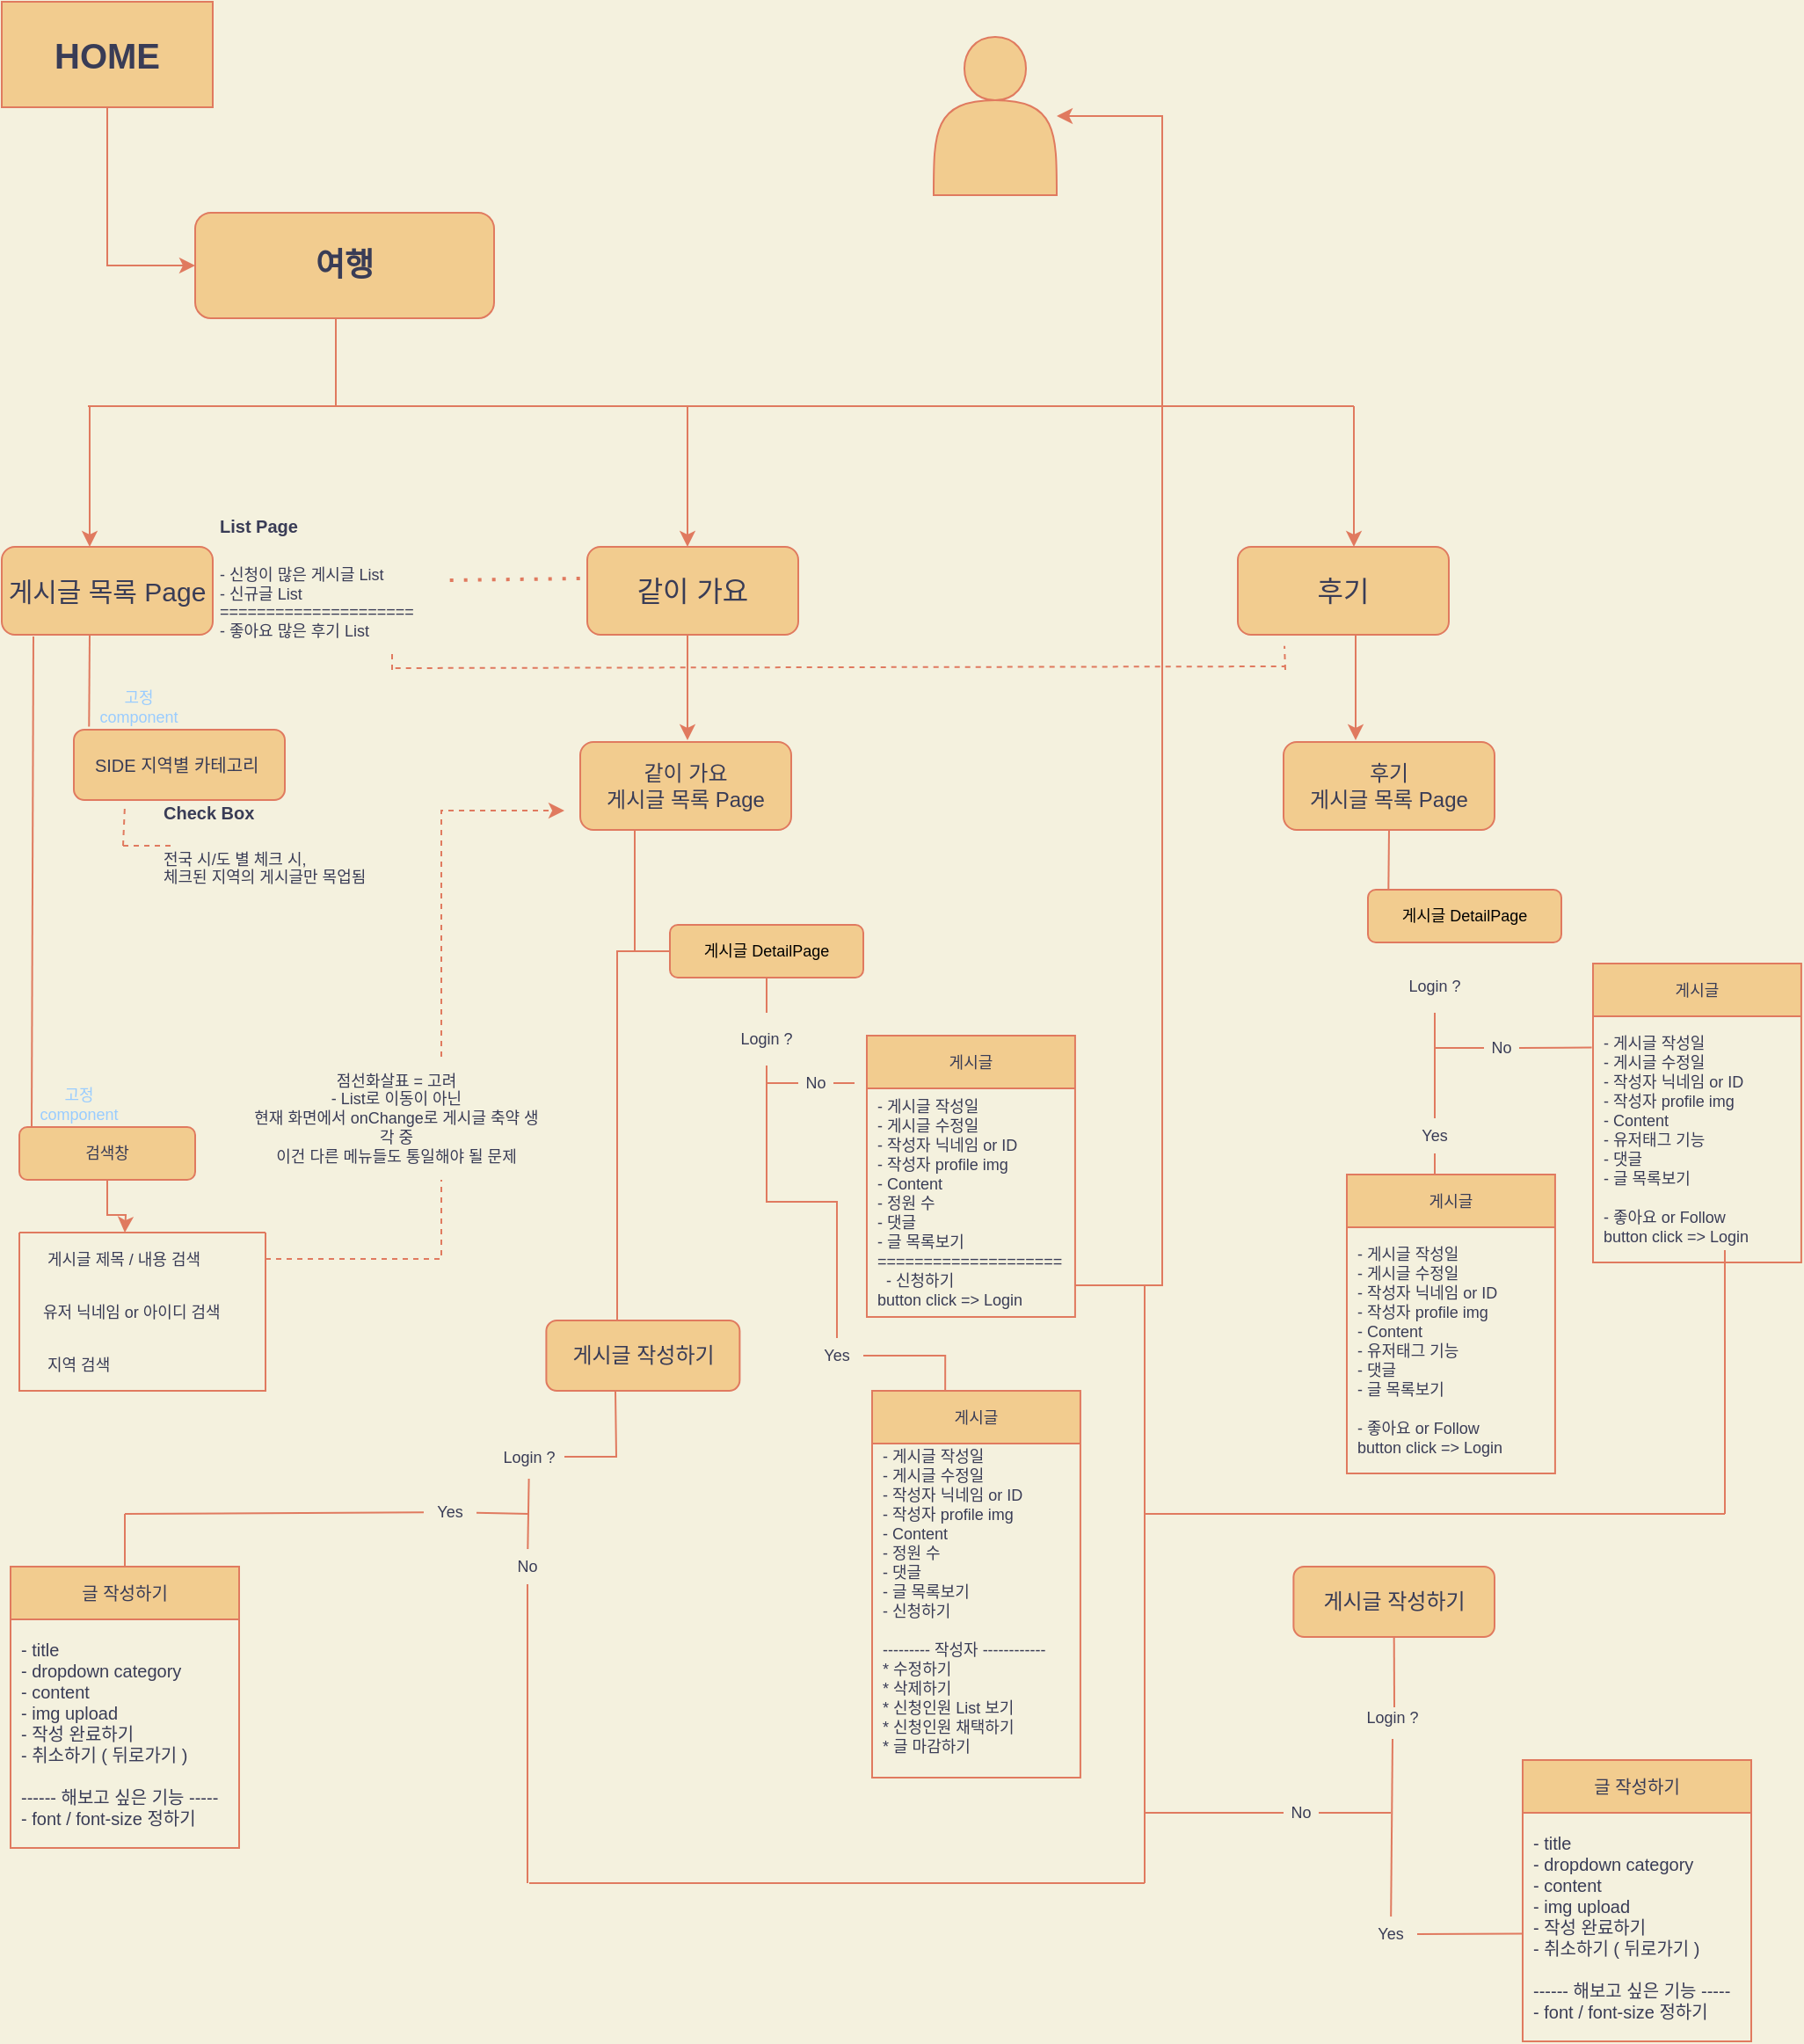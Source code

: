<mxfile version="20.2.2" type="github">
  <diagram id="kgpKYQtTHZ0yAKxKKP6v" name="Page-1">
    <mxGraphModel dx="1483" dy="687" grid="1" gridSize="10" guides="1" tooltips="1" connect="0" arrows="1" fold="1" page="1" pageScale="1" pageWidth="1050" pageHeight="1200" background="#F4F1DE" math="0" shadow="0">
      <root>
        <mxCell id="0" />
        <mxCell id="1" parent="0" />
        <mxCell id="IdcEPTIduuPKOfjcn7P7-10" value="&lt;font size=&quot;1&quot; style=&quot;&quot;&gt;&lt;b style=&quot;font-size: 18px;&quot;&gt;여행&lt;/b&gt;&lt;/font&gt;" style="rounded=1;whiteSpace=wrap;html=1;fillColor=#F2CC8F;strokeColor=#E07A5F;fontColor=#393C56;" parent="1" vertex="1">
          <mxGeometry x="120" y="140" width="170" height="60" as="geometry" />
        </mxCell>
        <mxCell id="IdcEPTIduuPKOfjcn7P7-11" value="&lt;font style=&quot;font-size: 20px;&quot;&gt;&lt;b&gt;HOME&lt;/b&gt;&lt;/font&gt;" style="rounded=0;whiteSpace=wrap;html=1;fillColor=#F2CC8F;strokeColor=#E07A5F;fontColor=#393C56;" parent="1" vertex="1">
          <mxGeometry x="10" y="20" width="120" height="60" as="geometry" />
        </mxCell>
        <mxCell id="IdcEPTIduuPKOfjcn7P7-14" value="" style="endArrow=classic;html=1;rounded=0;entryX=0;entryY=0.5;entryDx=0;entryDy=0;exitX=0.5;exitY=1;exitDx=0;exitDy=0;labelBackgroundColor=#F4F1DE;strokeColor=#E07A5F;fontColor=#393C56;" parent="1" source="IdcEPTIduuPKOfjcn7P7-11" target="IdcEPTIduuPKOfjcn7P7-10" edge="1">
          <mxGeometry width="50" height="50" relative="1" as="geometry">
            <mxPoint x="60" y="100" as="sourcePoint" />
            <mxPoint x="60" y="90" as="targetPoint" />
            <Array as="points">
              <mxPoint x="70" y="170" />
            </Array>
          </mxGeometry>
        </mxCell>
        <mxCell id="IdcEPTIduuPKOfjcn7P7-17" value="" style="endArrow=none;html=1;rounded=0;labelBackgroundColor=#F4F1DE;strokeColor=#E07A5F;fontColor=#393C56;" parent="1" edge="1">
          <mxGeometry width="50" height="50" relative="1" as="geometry">
            <mxPoint x="59" y="250" as="sourcePoint" />
            <mxPoint x="779" y="250" as="targetPoint" />
          </mxGeometry>
        </mxCell>
        <mxCell id="IdcEPTIduuPKOfjcn7P7-19" value="" style="endArrow=classic;html=1;rounded=0;labelBackgroundColor=#F4F1DE;strokeColor=#E07A5F;fontColor=#393C56;" parent="1" edge="1">
          <mxGeometry width="50" height="50" relative="1" as="geometry">
            <mxPoint x="60" y="250" as="sourcePoint" />
            <mxPoint x="60" y="330" as="targetPoint" />
          </mxGeometry>
        </mxCell>
        <mxCell id="IdcEPTIduuPKOfjcn7P7-21" value="" style="endArrow=none;html=1;rounded=0;labelBackgroundColor=#F4F1DE;strokeColor=#E07A5F;fontColor=#393C56;" parent="1" edge="1">
          <mxGeometry width="50" height="50" relative="1" as="geometry">
            <mxPoint x="200" y="250" as="sourcePoint" />
            <mxPoint x="200" y="200" as="targetPoint" />
          </mxGeometry>
        </mxCell>
        <mxCell id="IdcEPTIduuPKOfjcn7P7-22" value="&lt;font style=&quot;font-size: 15px;&quot;&gt;게시글 목록 Page&lt;/font&gt;" style="rounded=1;whiteSpace=wrap;html=1;fillColor=#F2CC8F;strokeColor=#E07A5F;fontColor=#393C56;" parent="1" vertex="1">
          <mxGeometry x="10" y="330" width="120" height="50" as="geometry" />
        </mxCell>
        <mxCell id="IdcEPTIduuPKOfjcn7P7-24" value="&lt;font style=&quot;font-size: 16px;&quot;&gt;같이 가요&lt;/font&gt;" style="rounded=1;whiteSpace=wrap;html=1;fillColor=#F2CC8F;strokeColor=#E07A5F;fontColor=#393C56;" parent="1" vertex="1">
          <mxGeometry x="343" y="330" width="120" height="50" as="geometry" />
        </mxCell>
        <mxCell id="IdcEPTIduuPKOfjcn7P7-25" value="&lt;font style=&quot;font-size: 16px;&quot;&gt;후기&lt;/font&gt;" style="rounded=1;whiteSpace=wrap;html=1;fillColor=#F2CC8F;strokeColor=#E07A5F;fontColor=#393C56;" parent="1" vertex="1">
          <mxGeometry x="713" y="330" width="120" height="50" as="geometry" />
        </mxCell>
        <mxCell id="IdcEPTIduuPKOfjcn7P7-28" value="" style="endArrow=classic;html=1;rounded=0;labelBackgroundColor=#F4F1DE;strokeColor=#E07A5F;fontColor=#393C56;" parent="1" edge="1">
          <mxGeometry width="50" height="50" relative="1" as="geometry">
            <mxPoint x="400.0" y="250" as="sourcePoint" />
            <mxPoint x="400.0" y="330" as="targetPoint" />
          </mxGeometry>
        </mxCell>
        <mxCell id="IdcEPTIduuPKOfjcn7P7-29" value="" style="endArrow=classic;html=1;rounded=0;labelBackgroundColor=#F4F1DE;strokeColor=#E07A5F;fontColor=#393C56;" parent="1" edge="1">
          <mxGeometry width="50" height="50" relative="1" as="geometry">
            <mxPoint x="779" y="250" as="sourcePoint" />
            <mxPoint x="779" y="330" as="targetPoint" />
          </mxGeometry>
        </mxCell>
        <mxCell id="IdcEPTIduuPKOfjcn7P7-30" value="" style="endArrow=classic;html=1;rounded=0;labelBackgroundColor=#F4F1DE;strokeColor=#E07A5F;fontColor=#393C56;" parent="1" edge="1">
          <mxGeometry width="50" height="50" relative="1" as="geometry">
            <mxPoint x="400" y="380" as="sourcePoint" />
            <mxPoint x="400" y="440" as="targetPoint" />
          </mxGeometry>
        </mxCell>
        <mxCell id="IdcEPTIduuPKOfjcn7P7-31" value="" style="endArrow=classic;html=1;rounded=0;labelBackgroundColor=#F4F1DE;strokeColor=#E07A5F;fontColor=#393C56;" parent="1" edge="1">
          <mxGeometry width="50" height="50" relative="1" as="geometry">
            <mxPoint x="780" y="380" as="sourcePoint" />
            <mxPoint x="780" y="440" as="targetPoint" />
          </mxGeometry>
        </mxCell>
        <mxCell id="IdcEPTIduuPKOfjcn7P7-33" value="" style="endArrow=none;html=1;rounded=0;exitX=0.072;exitY=-0.045;exitDx=0;exitDy=0;exitPerimeter=0;labelBackgroundColor=#F4F1DE;strokeColor=#E07A5F;fontColor=#393C56;" parent="1" source="IdcEPTIduuPKOfjcn7P7-43" edge="1">
          <mxGeometry width="50" height="50" relative="1" as="geometry">
            <mxPoint x="60" y="420" as="sourcePoint" />
            <mxPoint x="60" y="380" as="targetPoint" />
          </mxGeometry>
        </mxCell>
        <mxCell id="IdcEPTIduuPKOfjcn7P7-137" style="edgeStyle=orthogonalEdgeStyle;rounded=0;orthogonalLoop=1;jettySize=auto;html=1;fontSize=10;fontColor=#393C56;endArrow=none;endFill=0;strokeColor=#E07A5F;strokeWidth=1;startArrow=classic;startFill=1;labelBackgroundColor=#F4F1DE;" parent="1" source="IdcEPTIduuPKOfjcn7P7-35" target="IdcEPTIduuPKOfjcn7P7-103" edge="1">
          <mxGeometry relative="1" as="geometry">
            <mxPoint x="700" y="750" as="targetPoint" />
            <Array as="points">
              <mxPoint x="670" y="85" />
              <mxPoint x="670" y="750" />
            </Array>
          </mxGeometry>
        </mxCell>
        <mxCell id="IdcEPTIduuPKOfjcn7P7-35" value="" style="shape=actor;whiteSpace=wrap;html=1;fillColor=#F2CC8F;strokeColor=#E07A5F;fontColor=#393C56;" parent="1" vertex="1">
          <mxGeometry x="540" y="40" width="70" height="90" as="geometry" />
        </mxCell>
        <mxCell id="IdcEPTIduuPKOfjcn7P7-43" value="&lt;font style=&quot;font-size: 10px;&quot;&gt;SIDE 지역별 카테고리&amp;nbsp;&lt;/font&gt;" style="rounded=1;whiteSpace=wrap;html=1;fillColor=#F2CC8F;strokeColor=#E07A5F;fontColor=#393C56;" parent="1" vertex="1">
          <mxGeometry x="51" y="434" width="120" height="40" as="geometry" />
        </mxCell>
        <mxCell id="IdcEPTIduuPKOfjcn7P7-45" value="" style="endArrow=none;html=1;rounded=0;fontSize=10;labelBackgroundColor=#F4F1DE;strokeColor=#E07A5F;fontColor=#393C56;" parent="1" edge="1">
          <mxGeometry width="50" height="50" relative="1" as="geometry">
            <mxPoint x="27" y="660" as="sourcePoint" />
            <mxPoint x="28" y="381" as="targetPoint" />
          </mxGeometry>
        </mxCell>
        <mxCell id="IdcEPTIduuPKOfjcn7P7-48" value="&lt;h1 style=&quot;&quot;&gt;&lt;font style=&quot;font-size: 10px;&quot;&gt;List Page&amp;nbsp;&lt;/font&gt;&lt;/h1&gt;&lt;div style=&quot;font-size: 9px;&quot;&gt;&lt;font style=&quot;font-size: 9px;&quot;&gt;- 신청이 많은 게시글 List&lt;/font&gt;&lt;/div&gt;&lt;div style=&quot;font-size: 9px;&quot;&gt;&lt;font style=&quot;font-size: 9px;&quot;&gt;- 신규글 List&lt;/font&gt;&lt;/div&gt;&lt;div style=&quot;font-size: 9px;&quot;&gt;&lt;font style=&quot;font-size: 9px;&quot;&gt;=====================&lt;br style=&quot;font-size: 9px;&quot;&gt;- 좋아요 많은 후기 List&lt;/font&gt;&lt;/div&gt;" style="text;html=1;strokeColor=none;fillColor=none;spacing=5;spacingTop=-20;whiteSpace=wrap;overflow=hidden;rounded=0;fontSize=10;fontColor=#393C56;" parent="1" vertex="1">
          <mxGeometry x="129" y="300" width="130" height="97" as="geometry" />
        </mxCell>
        <mxCell id="IdcEPTIduuPKOfjcn7P7-49" value="" style="endArrow=none;dashed=1;html=1;dashPattern=1 3;strokeWidth=2;rounded=0;fontSize=9;exitX=1.045;exitY=0.505;exitDx=0;exitDy=0;exitPerimeter=0;strokeColor=#E07A5F;labelBackgroundColor=#F4F1DE;fontColor=#393C56;" parent="1" source="IdcEPTIduuPKOfjcn7P7-48" edge="1">
          <mxGeometry width="50" height="50" relative="1" as="geometry">
            <mxPoint x="270" y="348.17" as="sourcePoint" />
            <mxPoint x="340" y="348" as="targetPoint" />
          </mxGeometry>
        </mxCell>
        <mxCell id="IdcEPTIduuPKOfjcn7P7-50" value="" style="endArrow=none;dashed=1;html=1;strokeWidth=1;rounded=0;fontSize=9;exitX=1.045;exitY=0.505;exitDx=0;exitDy=0;exitPerimeter=0;strokeColor=#E07A5F;labelBackgroundColor=#F4F1DE;fontColor=#393C56;" parent="1" edge="1">
          <mxGeometry width="50" height="50" relative="1" as="geometry">
            <mxPoint x="233.85" y="398.985" as="sourcePoint" />
            <mxPoint x="740" y="398" as="targetPoint" />
          </mxGeometry>
        </mxCell>
        <mxCell id="IdcEPTIduuPKOfjcn7P7-51" value="" style="endArrow=none;dashed=1;html=1;rounded=0;fontSize=9;strokeColor=#E07A5F;labelBackgroundColor=#F4F1DE;fontColor=#393C56;" parent="1" edge="1">
          <mxGeometry width="50" height="50" relative="1" as="geometry">
            <mxPoint x="232" y="400" as="sourcePoint" />
            <mxPoint x="232" y="390" as="targetPoint" />
          </mxGeometry>
        </mxCell>
        <mxCell id="IdcEPTIduuPKOfjcn7P7-52" value="" style="endArrow=none;dashed=1;html=1;rounded=0;fontSize=9;strokeColor=#E07A5F;entryX=0.221;entryY=1.127;entryDx=0;entryDy=0;entryPerimeter=0;labelBackgroundColor=#F4F1DE;fontColor=#393C56;" parent="1" target="IdcEPTIduuPKOfjcn7P7-25" edge="1">
          <mxGeometry width="50" height="50" relative="1" as="geometry">
            <mxPoint x="740" y="400" as="sourcePoint" />
            <mxPoint x="740" y="350" as="targetPoint" />
          </mxGeometry>
        </mxCell>
        <mxCell id="IdcEPTIduuPKOfjcn7P7-54" value="&lt;h1 style=&quot;&quot;&gt;&lt;font style=&quot;font-size: 10px;&quot;&gt;Check Box&lt;br&gt;&lt;/font&gt;&lt;/h1&gt;&lt;div style=&quot;font-size: 9px;&quot;&gt;&lt;font style=&quot;font-size: 9px; line-height: 0.3;&quot;&gt;전국 시/도 별 체크 시,&lt;br style=&quot;font-size: 9px;&quot;&gt;체크된 지역의 게시글만 목업됨&lt;/font&gt;&lt;/div&gt;" style="text;html=1;strokeColor=none;fillColor=none;spacing=5;spacingTop=-20;whiteSpace=wrap;overflow=hidden;rounded=0;fontSize=9;fontColor=#393C56;" parent="1" vertex="1">
          <mxGeometry x="97" y="467" width="160" height="70" as="geometry" />
        </mxCell>
        <mxCell id="IdcEPTIduuPKOfjcn7P7-56" value="" style="endArrow=none;dashed=1;html=1;rounded=0;fontSize=9;strokeColor=#E07A5F;labelBackgroundColor=#F4F1DE;fontColor=#393C56;" parent="1" edge="1">
          <mxGeometry width="50" height="50" relative="1" as="geometry">
            <mxPoint x="79" y="500" as="sourcePoint" />
            <mxPoint x="80" y="477" as="targetPoint" />
          </mxGeometry>
        </mxCell>
        <mxCell id="IdcEPTIduuPKOfjcn7P7-57" value="" style="endArrow=none;dashed=1;html=1;rounded=0;fontSize=9;strokeColor=#E07A5F;labelBackgroundColor=#F4F1DE;fontColor=#393C56;" parent="1" edge="1">
          <mxGeometry width="50" height="50" relative="1" as="geometry">
            <mxPoint x="79" y="500" as="sourcePoint" />
            <mxPoint x="109" y="500" as="targetPoint" />
          </mxGeometry>
        </mxCell>
        <mxCell id="IdcEPTIduuPKOfjcn7P7-65" value="" style="edgeStyle=orthogonalEdgeStyle;rounded=0;orthogonalLoop=1;jettySize=auto;html=1;fontSize=9;strokeColor=#E07A5F;labelBackgroundColor=#F4F1DE;fontColor=#393C56;" parent="1" source="IdcEPTIduuPKOfjcn7P7-58" edge="1">
          <mxGeometry relative="1" as="geometry">
            <mxPoint x="80" y="720" as="targetPoint" />
          </mxGeometry>
        </mxCell>
        <mxCell id="IdcEPTIduuPKOfjcn7P7-58" value="검색창" style="rounded=1;whiteSpace=wrap;html=1;fontSize=9;fillColor=#F2CC8F;strokeColor=#E07A5F;fontColor=#393C56;" parent="1" vertex="1">
          <mxGeometry x="20" y="660" width="100" height="30" as="geometry" />
        </mxCell>
        <mxCell id="IdcEPTIduuPKOfjcn7P7-73" value="" style="swimlane;fontStyle=0;childLayout=stackLayout;horizontal=1;startSize=0;horizontalStack=0;resizeParent=1;resizeParentMax=0;resizeLast=0;collapsible=1;marginBottom=0;fontSize=9;strokeWidth=1;fillColor=#F2CC8F;strokeColor=#E07A5F;fontColor=#393C56;" parent="1" vertex="1">
          <mxGeometry x="20" y="720" width="140" height="90" as="geometry" />
        </mxCell>
        <mxCell id="IdcEPTIduuPKOfjcn7P7-74" value="    게시글 제목 / 내용 검색" style="text;strokeColor=none;fillColor=none;align=left;verticalAlign=middle;spacingLeft=4;spacingRight=4;overflow=hidden;points=[[0,0.5],[1,0.5]];portConstraint=eastwest;rotatable=0;fontSize=9;fontColor=#393C56;" parent="IdcEPTIduuPKOfjcn7P7-73" vertex="1">
          <mxGeometry width="140" height="30" as="geometry" />
        </mxCell>
        <mxCell id="IdcEPTIduuPKOfjcn7P7-75" value="   유저 닉네임 or 아이디 검색" style="text;strokeColor=none;fillColor=none;align=left;verticalAlign=middle;spacingLeft=4;spacingRight=4;overflow=hidden;points=[[0,0.5],[1,0.5]];portConstraint=eastwest;rotatable=0;fontSize=9;fontColor=#393C56;" parent="IdcEPTIduuPKOfjcn7P7-73" vertex="1">
          <mxGeometry y="30" width="140" height="30" as="geometry" />
        </mxCell>
        <mxCell id="IdcEPTIduuPKOfjcn7P7-76" value="    지역 검색" style="text;strokeColor=none;fillColor=none;align=left;verticalAlign=middle;spacingLeft=4;spacingRight=4;overflow=hidden;points=[[0,0.5],[1,0.5]];portConstraint=eastwest;rotatable=0;fontSize=9;fontColor=#393C56;" parent="IdcEPTIduuPKOfjcn7P7-73" vertex="1">
          <mxGeometry y="60" width="140" height="30" as="geometry" />
        </mxCell>
        <mxCell id="IdcEPTIduuPKOfjcn7P7-84" style="edgeStyle=orthogonalEdgeStyle;rounded=0;orthogonalLoop=1;jettySize=auto;html=1;fontSize=9;strokeColor=#E07A5F;strokeWidth=1;endArrow=none;endFill=0;labelBackgroundColor=#F4F1DE;fontColor=#393C56;" parent="1" source="IdcEPTIduuPKOfjcn7P7-78" edge="1">
          <mxGeometry relative="1" as="geometry">
            <mxPoint x="370" y="560" as="targetPoint" />
            <Array as="points">
              <mxPoint x="370" y="520" />
              <mxPoint x="370" y="520" />
            </Array>
          </mxGeometry>
        </mxCell>
        <mxCell id="IdcEPTIduuPKOfjcn7P7-78" value="같이 가요&lt;br&gt;게시글 목록 Page" style="rounded=1;whiteSpace=wrap;html=1;fillColor=#F2CC8F;strokeColor=#E07A5F;fontColor=#393C56;" parent="1" vertex="1">
          <mxGeometry x="339" y="441" width="120" height="50" as="geometry" />
        </mxCell>
        <mxCell id="IdcEPTIduuPKOfjcn7P7-80" style="edgeStyle=orthogonalEdgeStyle;rounded=0;orthogonalLoop=1;jettySize=auto;html=1;fontSize=9;strokeColor=#E07A5F;dashed=1;startArrow=none;labelBackgroundColor=#F4F1DE;fontColor=#393C56;" parent="1" source="IdcEPTIduuPKOfjcn7P7-81" edge="1">
          <mxGeometry relative="1" as="geometry">
            <mxPoint x="330" y="480" as="targetPoint" />
            <Array as="points">
              <mxPoint x="260" y="480" />
            </Array>
          </mxGeometry>
        </mxCell>
        <mxCell id="IdcEPTIduuPKOfjcn7P7-81" value="점선화살표 = 고려&lt;br&gt;- List로 이동이 아닌&lt;br&gt;현재 화면에서 onChange로 게시글 축약 생각 중&lt;br&gt;이건 다른 메뉴들도 통일해야 될 문제" style="text;html=1;strokeColor=none;fillColor=none;align=center;verticalAlign=middle;whiteSpace=wrap;rounded=0;fontSize=9;fontColor=#393C56;" parent="1" vertex="1">
          <mxGeometry x="150" y="620" width="169" height="70" as="geometry" />
        </mxCell>
        <mxCell id="IdcEPTIduuPKOfjcn7P7-82" value="" style="edgeStyle=orthogonalEdgeStyle;rounded=0;orthogonalLoop=1;jettySize=auto;html=1;fontSize=9;strokeColor=#E07A5F;dashed=1;endArrow=none;labelBackgroundColor=#F4F1DE;fontColor=#393C56;" parent="1" source="IdcEPTIduuPKOfjcn7P7-74" target="IdcEPTIduuPKOfjcn7P7-81" edge="1">
          <mxGeometry relative="1" as="geometry">
            <mxPoint x="330" y="480" as="targetPoint" />
            <mxPoint x="160" y="735" as="sourcePoint" />
            <Array as="points">
              <mxPoint x="260" y="735" />
            </Array>
          </mxGeometry>
        </mxCell>
        <mxCell id="IdcEPTIduuPKOfjcn7P7-83" value="" style="strokeWidth=1;html=1;shape=mxgraph.flowchart.annotation_1;align=left;pointerEvents=1;fontSize=9;fillColor=#F2CC8F;strokeColor=#E07A5F;fontColor=#393C56;" parent="1" vertex="1">
          <mxGeometry x="360" y="560" width="61.69" height="210" as="geometry" />
        </mxCell>
        <mxCell id="IdcEPTIduuPKOfjcn7P7-85" value="&lt;font color=&quot;#99ccff&quot;&gt;고정 component&lt;/font&gt;" style="text;html=1;strokeColor=none;fillColor=none;align=center;verticalAlign=middle;whiteSpace=wrap;rounded=0;fontSize=9;fontColor=#393C56;" parent="1" vertex="1">
          <mxGeometry x="58" y="406" width="60" height="30" as="geometry" />
        </mxCell>
        <mxCell id="IdcEPTIduuPKOfjcn7P7-87" value="&lt;font color=&quot;#99ccff&quot;&gt;고정 component&lt;/font&gt;" style="text;html=1;strokeColor=none;fillColor=none;align=center;verticalAlign=middle;whiteSpace=wrap;rounded=0;fontSize=9;fontColor=#393C56;" parent="1" vertex="1">
          <mxGeometry x="24" y="632" width="60" height="30" as="geometry" />
        </mxCell>
        <mxCell id="IdcEPTIduuPKOfjcn7P7-158" style="edgeStyle=none;rounded=0;orthogonalLoop=1;jettySize=auto;html=1;exitX=0.5;exitY=1;exitDx=0;exitDy=0;fontSize=18;fontColor=#393C56;startArrow=none;startFill=0;endArrow=none;endFill=0;strokeColor=#E07A5F;strokeWidth=1;labelBackgroundColor=#F4F1DE;" parent="1" source="IdcEPTIduuPKOfjcn7P7-88" edge="1">
          <mxGeometry relative="1" as="geometry">
            <mxPoint x="798.619" y="530" as="targetPoint" />
          </mxGeometry>
        </mxCell>
        <mxCell id="IdcEPTIduuPKOfjcn7P7-88" value="후기&lt;br&gt;게시글 목록 Page" style="rounded=1;whiteSpace=wrap;html=1;fillColor=#F2CC8F;strokeColor=#E07A5F;fontColor=#393C56;" parent="1" vertex="1">
          <mxGeometry x="739" y="441" width="120" height="50" as="geometry" />
        </mxCell>
        <mxCell id="IdcEPTIduuPKOfjcn7P7-89" value="&lt;font color=&quot;#000000&quot;&gt;게시글 DetailPage&lt;/font&gt;" style="rounded=1;whiteSpace=wrap;html=1;fontSize=9;fontColor=#393C56;strokeWidth=1;fillColor=#F2CC8F;strokeColor=#E07A5F;" parent="1" vertex="1">
          <mxGeometry x="390" y="545" width="110" height="30" as="geometry" />
        </mxCell>
        <mxCell id="IdcEPTIduuPKOfjcn7P7-100" value="" style="endArrow=none;html=1;rounded=0;fontSize=9;fontColor=#393C56;strokeColor=#E07A5F;strokeWidth=1;startArrow=none;labelBackgroundColor=#F4F1DE;" parent="1" source="IdcEPTIduuPKOfjcn7P7-109" edge="1">
          <mxGeometry width="50" height="50" relative="1" as="geometry">
            <mxPoint x="445" y="635" as="sourcePoint" />
            <mxPoint x="495" y="635" as="targetPoint" />
          </mxGeometry>
        </mxCell>
        <mxCell id="IdcEPTIduuPKOfjcn7P7-102" value="게시글" style="swimlane;fontStyle=0;childLayout=stackLayout;horizontal=1;startSize=30;horizontalStack=0;resizeParent=1;resizeParentMax=0;resizeLast=0;collapsible=1;marginBottom=0;fontSize=9;fontColor=#393C56;strokeColor=#E07A5F;strokeWidth=1;fillColor=#F2CC8F;" parent="1" vertex="1">
          <mxGeometry x="502" y="608" width="118.46" height="160" as="geometry" />
        </mxCell>
        <mxCell id="IdcEPTIduuPKOfjcn7P7-103" value="- 게시글 작성일&#xa;- 게시글 수정일&#xa;- 작성자 닉네임 or ID&#xa;- 작성자 profile img&#xa;- Content&#xa;- 정원 수&#xa;- 댓글&#xa;- 글 목록보기&#xa;====================&#xa;  - 신청하기 &#xa;button click =&gt; Login" style="text;strokeColor=none;fillColor=none;align=left;verticalAlign=middle;spacingLeft=4;spacingRight=4;overflow=hidden;points=[[0,0.5],[1,0.5]];portConstraint=eastwest;rotatable=0;fontSize=9;fontColor=#393C56;" parent="IdcEPTIduuPKOfjcn7P7-102" vertex="1">
          <mxGeometry y="30" width="118.46" height="130" as="geometry" />
        </mxCell>
        <mxCell id="IdcEPTIduuPKOfjcn7P7-97" value="Login ?" style="text;html=1;strokeColor=none;fillColor=none;align=center;verticalAlign=middle;whiteSpace=wrap;rounded=0;fontSize=9;fontColor=#393C56;" parent="1" vertex="1">
          <mxGeometry x="415" y="595" width="60" height="30" as="geometry" />
        </mxCell>
        <mxCell id="IdcEPTIduuPKOfjcn7P7-108" value="" style="edgeStyle=orthogonalEdgeStyle;rounded=0;orthogonalLoop=1;jettySize=auto;html=1;exitX=0.5;exitY=1;exitDx=0;exitDy=0;fontSize=9;fontColor=#393C56;endArrow=none;endFill=0;strokeColor=#E07A5F;strokeWidth=1;labelBackgroundColor=#F4F1DE;" parent="1" source="IdcEPTIduuPKOfjcn7P7-89" target="IdcEPTIduuPKOfjcn7P7-97" edge="1">
          <mxGeometry relative="1" as="geometry">
            <mxPoint x="445" y="730" as="targetPoint" />
            <mxPoint x="445" y="580" as="sourcePoint" />
          </mxGeometry>
        </mxCell>
        <mxCell id="IdcEPTIduuPKOfjcn7P7-109" value="No" style="text;html=1;strokeColor=none;fillColor=none;align=center;verticalAlign=middle;whiteSpace=wrap;rounded=0;fontSize=9;fontColor=#393C56;" parent="1" vertex="1">
          <mxGeometry x="463" y="625" width="20" height="20" as="geometry" />
        </mxCell>
        <mxCell id="IdcEPTIduuPKOfjcn7P7-110" value="" style="endArrow=none;html=1;rounded=0;fontSize=9;fontColor=#393C56;strokeColor=#E07A5F;strokeWidth=1;labelBackgroundColor=#F4F1DE;" parent="1" target="IdcEPTIduuPKOfjcn7P7-109" edge="1">
          <mxGeometry width="50" height="50" relative="1" as="geometry">
            <mxPoint x="445" y="635" as="sourcePoint" />
            <mxPoint x="495" y="635" as="targetPoint" />
          </mxGeometry>
        </mxCell>
        <mxCell id="IdcEPTIduuPKOfjcn7P7-122" style="edgeStyle=orthogonalEdgeStyle;rounded=0;orthogonalLoop=1;jettySize=auto;html=1;fontSize=12;fontColor=#393C56;endArrow=none;endFill=0;strokeColor=#E07A5F;strokeWidth=1;entryX=0.5;entryY=1;entryDx=0;entryDy=0;labelBackgroundColor=#F4F1DE;" parent="1" source="IdcEPTIduuPKOfjcn7P7-111" target="IdcEPTIduuPKOfjcn7P7-97" edge="1">
          <mxGeometry relative="1" as="geometry">
            <mxPoint x="440" y="650" as="targetPoint" />
          </mxGeometry>
        </mxCell>
        <mxCell id="IdcEPTIduuPKOfjcn7P7-124" style="edgeStyle=orthogonalEdgeStyle;rounded=0;orthogonalLoop=1;jettySize=auto;html=1;entryX=0.351;entryY=0.001;entryDx=0;entryDy=0;entryPerimeter=0;fontSize=12;fontColor=#393C56;endArrow=none;endFill=0;strokeColor=#E07A5F;strokeWidth=1;labelBackgroundColor=#F4F1DE;" parent="1" source="IdcEPTIduuPKOfjcn7P7-111" target="IdcEPTIduuPKOfjcn7P7-115" edge="1">
          <mxGeometry relative="1" as="geometry" />
        </mxCell>
        <mxCell id="IdcEPTIduuPKOfjcn7P7-111" value="Yes" style="text;html=1;strokeColor=none;fillColor=none;align=center;verticalAlign=middle;whiteSpace=wrap;rounded=0;fontSize=9;fontColor=#393C56;" parent="1" vertex="1">
          <mxGeometry x="470" y="780" width="30" height="20" as="geometry" />
        </mxCell>
        <mxCell id="IdcEPTIduuPKOfjcn7P7-115" value="게시글" style="swimlane;fontStyle=0;childLayout=stackLayout;horizontal=1;startSize=30;horizontalStack=0;resizeParent=1;resizeParentMax=0;resizeLast=0;collapsible=1;marginBottom=0;fontSize=9;fontColor=#393C56;strokeColor=#E07A5F;strokeWidth=1;fillColor=#F2CC8F;" parent="1" vertex="1">
          <mxGeometry x="505" y="810" width="118.46" height="220" as="geometry" />
        </mxCell>
        <mxCell id="IdcEPTIduuPKOfjcn7P7-116" value="- 게시글 작성일&#xa;- 게시글 수정일&#xa;- 작성자 닉네임 or ID&#xa;- 작성자 profile img&#xa;- Content&#xa;- 정원 수&#xa;- 댓글&#xa;- 글 목록보기&#xa;- 신청하기&#xa;&#xa;--------- 작성자 ------------&#xa;* 수정하기&#xa;* 삭제하기&#xa;* 신청인원 List 보기&#xa;* 신청인원 채택하기&#xa;* 글 마감하기&#xa;" style="text;strokeColor=none;fillColor=none;align=left;verticalAlign=middle;spacingLeft=4;spacingRight=4;overflow=hidden;points=[[0,0.5],[1,0.5]];portConstraint=eastwest;rotatable=0;fontSize=9;fontColor=#393C56;" parent="IdcEPTIduuPKOfjcn7P7-115" vertex="1">
          <mxGeometry y="30" width="118.46" height="190" as="geometry" />
        </mxCell>
        <mxCell id="IdcEPTIduuPKOfjcn7P7-118" value="&lt;font style=&quot;font-size: 12px;&quot;&gt;게시글 작성하기&lt;/font&gt;" style="rounded=1;whiteSpace=wrap;html=1;fontSize=9;fontColor=#393C56;strokeColor=#E07A5F;strokeWidth=1;fillColor=#F2CC8F;" parent="1" vertex="1">
          <mxGeometry x="319.69" y="770" width="110" height="40" as="geometry" />
        </mxCell>
        <mxCell id="IdcEPTIduuPKOfjcn7P7-126" style="edgeStyle=orthogonalEdgeStyle;rounded=0;orthogonalLoop=1;jettySize=auto;html=1;fontSize=12;fontColor=#393C56;endArrow=none;endFill=0;strokeColor=#E07A5F;strokeWidth=1;labelBackgroundColor=#F4F1DE;" parent="1" source="IdcEPTIduuPKOfjcn7P7-125" edge="1">
          <mxGeometry relative="1" as="geometry">
            <mxPoint x="359" y="810" as="targetPoint" />
          </mxGeometry>
        </mxCell>
        <mxCell id="IdcEPTIduuPKOfjcn7P7-148" style="edgeStyle=none;rounded=0;orthogonalLoop=1;jettySize=auto;html=1;fontSize=18;fontColor=#393C56;startArrow=none;startFill=0;endArrow=none;endFill=0;strokeColor=#E07A5F;strokeWidth=1;labelBackgroundColor=#F4F1DE;" parent="1" source="IdcEPTIduuPKOfjcn7P7-125" target="IdcEPTIduuPKOfjcn7P7-141" edge="1">
          <mxGeometry relative="1" as="geometry" />
        </mxCell>
        <mxCell id="IdcEPTIduuPKOfjcn7P7-125" value="Login ?" style="text;html=1;strokeColor=none;fillColor=none;align=center;verticalAlign=middle;whiteSpace=wrap;rounded=0;fontSize=9;fontColor=#393C56;" parent="1" vertex="1">
          <mxGeometry x="290" y="835" width="40" height="25" as="geometry" />
        </mxCell>
        <mxCell id="IdcEPTIduuPKOfjcn7P7-151" style="edgeStyle=none;rounded=0;orthogonalLoop=1;jettySize=auto;html=1;fontSize=18;fontColor=#393C56;startArrow=none;startFill=0;endArrow=none;endFill=0;strokeColor=#E07A5F;strokeWidth=1;labelBackgroundColor=#F4F1DE;" parent="1" source="IdcEPTIduuPKOfjcn7P7-128" edge="1">
          <mxGeometry relative="1" as="geometry">
            <mxPoint x="80" y="880" as="targetPoint" />
          </mxGeometry>
        </mxCell>
        <mxCell id="IdcEPTIduuPKOfjcn7P7-128" value="글 작성하기" style="swimlane;fontStyle=0;childLayout=stackLayout;horizontal=1;startSize=30;horizontalStack=0;resizeParent=1;resizeParentMax=0;resizeLast=0;collapsible=1;marginBottom=0;fontSize=10;fontColor=#393C56;strokeColor=#E07A5F;strokeWidth=1;fillColor=#F2CC8F;" parent="1" vertex="1">
          <mxGeometry x="15" y="910" width="130" height="160" as="geometry" />
        </mxCell>
        <mxCell id="IdcEPTIduuPKOfjcn7P7-129" value="- title&#xa;- dropdown category&#xa;- content&#xa;- img upload&#xa;- 작성 완료하기&#xa;- 취소하기 ( 뒤로가기 )&#xa;&#xa;------ 해보고 싶은 기능 -----&#xa;- font / font-size 정하기" style="text;strokeColor=none;fillColor=none;align=left;verticalAlign=middle;spacingLeft=4;spacingRight=4;overflow=hidden;points=[[0,0.5],[1,0.5]];portConstraint=eastwest;rotatable=0;fontSize=10;fontColor=#393C56;" parent="IdcEPTIduuPKOfjcn7P7-128" vertex="1">
          <mxGeometry y="30" width="130" height="130" as="geometry" />
        </mxCell>
        <mxCell id="IdcEPTIduuPKOfjcn7P7-152" style="edgeStyle=none;rounded=0;orthogonalLoop=1;jettySize=auto;html=1;fontSize=18;fontColor=#393C56;startArrow=none;startFill=0;endArrow=none;endFill=0;strokeColor=#E07A5F;strokeWidth=1;labelBackgroundColor=#F4F1DE;" parent="1" source="IdcEPTIduuPKOfjcn7P7-141" edge="1">
          <mxGeometry relative="1" as="geometry">
            <mxPoint x="309" y="1090.0" as="targetPoint" />
          </mxGeometry>
        </mxCell>
        <mxCell id="IdcEPTIduuPKOfjcn7P7-141" value="No" style="text;html=1;strokeColor=none;fillColor=none;align=center;verticalAlign=middle;whiteSpace=wrap;rounded=0;fontSize=9;fontColor=#393C56;" parent="1" vertex="1">
          <mxGeometry x="299" y="900" width="20" height="20" as="geometry" />
        </mxCell>
        <mxCell id="IdcEPTIduuPKOfjcn7P7-149" style="edgeStyle=none;rounded=0;orthogonalLoop=1;jettySize=auto;html=1;fontSize=18;fontColor=#393C56;startArrow=none;startFill=0;endArrow=none;endFill=0;strokeColor=#E07A5F;strokeWidth=1;labelBackgroundColor=#F4F1DE;" parent="1" source="IdcEPTIduuPKOfjcn7P7-142" edge="1">
          <mxGeometry relative="1" as="geometry">
            <mxPoint x="310" y="880" as="targetPoint" />
          </mxGeometry>
        </mxCell>
        <mxCell id="IdcEPTIduuPKOfjcn7P7-150" style="edgeStyle=none;rounded=0;orthogonalLoop=1;jettySize=auto;html=1;fontSize=18;fontColor=#393C56;startArrow=none;startFill=0;endArrow=none;endFill=0;strokeColor=#E07A5F;strokeWidth=1;labelBackgroundColor=#F4F1DE;" parent="1" source="IdcEPTIduuPKOfjcn7P7-142" edge="1">
          <mxGeometry relative="1" as="geometry">
            <mxPoint x="80" y="880" as="targetPoint" />
          </mxGeometry>
        </mxCell>
        <mxCell id="IdcEPTIduuPKOfjcn7P7-142" value="Yes" style="text;html=1;strokeColor=none;fillColor=none;align=center;verticalAlign=middle;whiteSpace=wrap;rounded=0;fontSize=9;fontColor=#393C56;" parent="1" vertex="1">
          <mxGeometry x="250" y="869" width="30" height="20" as="geometry" />
        </mxCell>
        <mxCell id="IdcEPTIduuPKOfjcn7P7-153" value="" style="endArrow=none;html=1;rounded=0;fontSize=18;fontColor=#393C56;strokeColor=#E07A5F;strokeWidth=1;labelBackgroundColor=#F4F1DE;" parent="1" edge="1">
          <mxGeometry width="50" height="50" relative="1" as="geometry">
            <mxPoint x="660" y="1090" as="sourcePoint" />
            <mxPoint x="310" y="1090" as="targetPoint" />
          </mxGeometry>
        </mxCell>
        <mxCell id="IdcEPTIduuPKOfjcn7P7-154" value="" style="endArrow=none;html=1;rounded=0;fontSize=18;fontColor=#393C56;strokeColor=#E07A5F;strokeWidth=1;labelBackgroundColor=#F4F1DE;" parent="1" edge="1">
          <mxGeometry width="50" height="50" relative="1" as="geometry">
            <mxPoint x="660" y="1090" as="sourcePoint" />
            <mxPoint x="660" y="750" as="targetPoint" />
          </mxGeometry>
        </mxCell>
        <mxCell id="IdcEPTIduuPKOfjcn7P7-155" value="게시글" style="swimlane;fontStyle=0;childLayout=stackLayout;horizontal=1;startSize=30;horizontalStack=0;resizeParent=1;resizeParentMax=0;resizeLast=0;collapsible=1;marginBottom=0;fontSize=9;fontColor=#393C56;strokeColor=#E07A5F;strokeWidth=1;fillColor=#F2CC8F;" parent="1" vertex="1">
          <mxGeometry x="915" y="567" width="118.46" height="170" as="geometry" />
        </mxCell>
        <mxCell id="IdcEPTIduuPKOfjcn7P7-156" value="- 게시글 작성일&#xa;- 게시글 수정일&#xa;- 작성자 닉네임 or ID&#xa;- 작성자 profile img&#xa;- Content&#xa;- 유저태그 기능&#xa;- 댓글&#xa;- 글 목록보기&#xa;&#xa;- 좋아요 or Follow&#xa;button click =&gt; Login" style="text;strokeColor=none;fillColor=none;align=left;verticalAlign=middle;spacingLeft=4;spacingRight=4;overflow=hidden;points=[[0,0.5],[1,0.5]];portConstraint=eastwest;rotatable=0;fontSize=9;fontColor=#393C56;" parent="IdcEPTIduuPKOfjcn7P7-155" vertex="1">
          <mxGeometry y="30" width="118.46" height="140" as="geometry" />
        </mxCell>
        <mxCell id="IdcEPTIduuPKOfjcn7P7-157" value="&lt;font color=&quot;#000000&quot;&gt;게시글 DetailPage&lt;/font&gt;" style="rounded=1;whiteSpace=wrap;html=1;fontSize=9;fontColor=#393C56;strokeWidth=1;fillColor=#F2CC8F;strokeColor=#E07A5F;" parent="1" vertex="1">
          <mxGeometry x="787" y="525" width="110" height="30" as="geometry" />
        </mxCell>
        <mxCell id="IdcEPTIduuPKOfjcn7P7-159" value="&lt;font style=&quot;font-size: 12px;&quot;&gt;게시글 작성하기&lt;/font&gt;" style="rounded=1;whiteSpace=wrap;html=1;fontSize=9;fontColor=#393C56;strokeColor=#E07A5F;strokeWidth=1;fillColor=#F2CC8F;" parent="1" vertex="1">
          <mxGeometry x="744.69" y="910" width="114.31" height="40" as="geometry" />
        </mxCell>
        <mxCell id="IdcEPTIduuPKOfjcn7P7-160" value="Login ?" style="text;html=1;strokeColor=none;fillColor=none;align=center;verticalAlign=middle;whiteSpace=wrap;rounded=0;fontSize=9;fontColor=#393C56;" parent="1" vertex="1">
          <mxGeometry x="781" y="983" width="40" height="25" as="geometry" />
        </mxCell>
        <mxCell id="IdcEPTIduuPKOfjcn7P7-165" style="edgeStyle=none;rounded=0;orthogonalLoop=1;jettySize=auto;html=1;fontSize=18;fontColor=#393C56;startArrow=none;startFill=0;endArrow=none;endFill=0;strokeColor=#E07A5F;strokeWidth=1;labelBackgroundColor=#F4F1DE;" parent="1" source="IdcEPTIduuPKOfjcn7P7-162" edge="1">
          <mxGeometry relative="1" as="geometry">
            <mxPoint x="800" y="1050" as="targetPoint" />
          </mxGeometry>
        </mxCell>
        <mxCell id="IdcEPTIduuPKOfjcn7P7-166" style="edgeStyle=none;rounded=0;orthogonalLoop=1;jettySize=auto;html=1;fontSize=18;fontColor=#393C56;startArrow=none;startFill=0;endArrow=none;endFill=0;strokeColor=#E07A5F;strokeWidth=1;labelBackgroundColor=#F4F1DE;" parent="1" source="IdcEPTIduuPKOfjcn7P7-162" edge="1">
          <mxGeometry relative="1" as="geometry">
            <mxPoint x="660" y="1050" as="targetPoint" />
          </mxGeometry>
        </mxCell>
        <mxCell id="IdcEPTIduuPKOfjcn7P7-162" value="No" style="text;html=1;strokeColor=none;fillColor=none;align=center;verticalAlign=middle;whiteSpace=wrap;rounded=0;fontSize=9;fontColor=#393C56;" parent="1" vertex="1">
          <mxGeometry x="739" y="1040" width="20" height="20" as="geometry" />
        </mxCell>
        <mxCell id="IdcEPTIduuPKOfjcn7P7-164" style="edgeStyle=none;rounded=0;orthogonalLoop=1;jettySize=auto;html=1;fontSize=18;fontColor=#393C56;startArrow=none;startFill=0;endArrow=none;endFill=0;strokeColor=#E07A5F;strokeWidth=1;entryX=0.5;entryY=1;entryDx=0;entryDy=0;labelBackgroundColor=#F4F1DE;" parent="1" source="IdcEPTIduuPKOfjcn7P7-163" target="IdcEPTIduuPKOfjcn7P7-160" edge="1">
          <mxGeometry relative="1" as="geometry">
            <mxPoint x="800" y="1010" as="targetPoint" />
          </mxGeometry>
        </mxCell>
        <mxCell id="IdcEPTIduuPKOfjcn7P7-169" style="edgeStyle=none;rounded=0;orthogonalLoop=1;jettySize=auto;html=1;fontSize=18;fontColor=#393C56;startArrow=none;startFill=0;endArrow=none;endFill=0;strokeColor=#E07A5F;strokeWidth=1;entryX=0.001;entryY=0.529;entryDx=0;entryDy=0;entryPerimeter=0;labelBackgroundColor=#F4F1DE;" parent="1" source="IdcEPTIduuPKOfjcn7P7-163" target="IdcEPTIduuPKOfjcn7P7-168" edge="1">
          <mxGeometry relative="1" as="geometry">
            <mxPoint x="880" y="1119" as="targetPoint" />
          </mxGeometry>
        </mxCell>
        <mxCell id="IdcEPTIduuPKOfjcn7P7-163" value="Yes" style="text;html=1;strokeColor=none;fillColor=none;align=center;verticalAlign=middle;whiteSpace=wrap;rounded=0;fontSize=9;fontColor=#393C56;" parent="1" vertex="1">
          <mxGeometry x="785" y="1109" width="30" height="20" as="geometry" />
        </mxCell>
        <mxCell id="IdcEPTIduuPKOfjcn7P7-167" value="글 작성하기" style="swimlane;fontStyle=0;childLayout=stackLayout;horizontal=1;startSize=30;horizontalStack=0;resizeParent=1;resizeParentMax=0;resizeLast=0;collapsible=1;marginBottom=0;fontSize=10;fontColor=#393C56;strokeColor=#E07A5F;strokeWidth=1;fillColor=#F2CC8F;" parent="1" vertex="1">
          <mxGeometry x="875" y="1020" width="130" height="160" as="geometry" />
        </mxCell>
        <mxCell id="IdcEPTIduuPKOfjcn7P7-168" value="- title&#xa;- dropdown category&#xa;- content&#xa;- img upload&#xa;- 작성 완료하기&#xa;- 취소하기 ( 뒤로가기 )&#xa;&#xa;------ 해보고 싶은 기능 -----&#xa;- font / font-size 정하기" style="text;strokeColor=none;fillColor=none;align=left;verticalAlign=middle;spacingLeft=4;spacingRight=4;overflow=hidden;points=[[0,0.5],[1,0.5]];portConstraint=eastwest;rotatable=0;fontSize=10;fontColor=#393C56;" parent="IdcEPTIduuPKOfjcn7P7-167" vertex="1">
          <mxGeometry y="30" width="130" height="130" as="geometry" />
        </mxCell>
        <mxCell id="IdcEPTIduuPKOfjcn7P7-171" style="edgeStyle=none;rounded=0;orthogonalLoop=1;jettySize=auto;html=1;exitX=0.5;exitY=1;exitDx=0;exitDy=0;fontSize=18;fontColor=#393C56;startArrow=none;startFill=0;endArrow=none;endFill=0;strokeColor=#E07A5F;strokeWidth=1;labelBackgroundColor=#F4F1DE;" parent="1" source="IdcEPTIduuPKOfjcn7P7-159" edge="1">
          <mxGeometry relative="1" as="geometry">
            <mxPoint x="802" y="990" as="targetPoint" />
          </mxGeometry>
        </mxCell>
        <mxCell id="IdcEPTIduuPKOfjcn7P7-175" style="edgeStyle=none;rounded=0;orthogonalLoop=1;jettySize=auto;html=1;entryX=0.5;entryY=0;entryDx=0;entryDy=0;fontSize=18;fontColor=#393C56;startArrow=none;startFill=0;endArrow=none;endFill=0;strokeColor=#E07A5F;strokeWidth=1;labelBackgroundColor=#F4F1DE;" parent="1" source="IdcEPTIduuPKOfjcn7P7-172" target="IdcEPTIduuPKOfjcn7P7-174" edge="1">
          <mxGeometry relative="1" as="geometry" />
        </mxCell>
        <mxCell id="IdcEPTIduuPKOfjcn7P7-172" value="Login ?" style="text;html=1;strokeColor=none;fillColor=none;align=center;verticalAlign=middle;whiteSpace=wrap;rounded=0;fontSize=9;fontColor=#393C56;" parent="1" vertex="1">
          <mxGeometry x="795" y="565" width="60" height="30" as="geometry" />
        </mxCell>
        <mxCell id="IdcEPTIduuPKOfjcn7P7-176" style="edgeStyle=none;rounded=0;orthogonalLoop=1;jettySize=auto;html=1;fontSize=18;fontColor=#393C56;startArrow=none;startFill=0;endArrow=none;endFill=0;strokeColor=#E07A5F;strokeWidth=1;exitX=0;exitY=0.5;exitDx=0;exitDy=0;labelBackgroundColor=#F4F1DE;" parent="1" source="IdcEPTIduuPKOfjcn7P7-173" edge="1">
          <mxGeometry relative="1" as="geometry">
            <mxPoint x="825" y="615" as="targetPoint" />
            <mxPoint x="848" y="615" as="sourcePoint" />
          </mxGeometry>
        </mxCell>
        <mxCell id="IdcEPTIduuPKOfjcn7P7-177" style="edgeStyle=none;rounded=0;orthogonalLoop=1;jettySize=auto;html=1;entryX=-0.006;entryY=0.127;entryDx=0;entryDy=0;entryPerimeter=0;fontSize=18;fontColor=#393C56;startArrow=none;startFill=0;endArrow=none;endFill=0;strokeColor=#E07A5F;strokeWidth=1;labelBackgroundColor=#F4F1DE;" parent="1" source="IdcEPTIduuPKOfjcn7P7-173" target="IdcEPTIduuPKOfjcn7P7-156" edge="1">
          <mxGeometry relative="1" as="geometry" />
        </mxCell>
        <mxCell id="IdcEPTIduuPKOfjcn7P7-173" value="No" style="text;html=1;strokeColor=none;fillColor=none;align=center;verticalAlign=middle;whiteSpace=wrap;rounded=0;fontSize=9;fontColor=#393C56;" parent="1" vertex="1">
          <mxGeometry x="853" y="605" width="20" height="20" as="geometry" />
        </mxCell>
        <mxCell id="IdcEPTIduuPKOfjcn7P7-180" style="edgeStyle=none;rounded=0;orthogonalLoop=1;jettySize=auto;html=1;exitX=0.5;exitY=1;exitDx=0;exitDy=0;fontSize=18;fontColor=#393C56;startArrow=none;startFill=0;endArrow=none;endFill=0;strokeColor=#E07A5F;strokeWidth=1;entryX=0.422;entryY=0.018;entryDx=0;entryDy=0;entryPerimeter=0;labelBackgroundColor=#F4F1DE;" parent="1" source="IdcEPTIduuPKOfjcn7P7-174" target="IdcEPTIduuPKOfjcn7P7-178" edge="1">
          <mxGeometry relative="1" as="geometry" />
        </mxCell>
        <mxCell id="IdcEPTIduuPKOfjcn7P7-174" value="Yes" style="text;html=1;strokeColor=none;fillColor=none;align=center;verticalAlign=middle;whiteSpace=wrap;rounded=0;fontSize=9;fontColor=#393C56;" parent="1" vertex="1">
          <mxGeometry x="810" y="655" width="30" height="20" as="geometry" />
        </mxCell>
        <mxCell id="IdcEPTIduuPKOfjcn7P7-178" value="게시글" style="swimlane;fontStyle=0;childLayout=stackLayout;horizontal=1;startSize=30;horizontalStack=0;resizeParent=1;resizeParentMax=0;resizeLast=0;collapsible=1;marginBottom=0;fontSize=9;fontColor=#393C56;strokeColor=#E07A5F;strokeWidth=1;fillColor=#F2CC8F;" parent="1" vertex="1">
          <mxGeometry x="775" y="687" width="118.46" height="170" as="geometry" />
        </mxCell>
        <mxCell id="IdcEPTIduuPKOfjcn7P7-179" value="- 게시글 작성일&#xa;- 게시글 수정일&#xa;- 작성자 닉네임 or ID&#xa;- 작성자 profile img&#xa;- Content&#xa;- 유저태그 기능&#xa;- 댓글&#xa;- 글 목록보기&#xa;&#xa;- 좋아요 or Follow&#xa;button click =&gt; Login" style="text;strokeColor=none;fillColor=none;align=left;verticalAlign=middle;spacingLeft=4;spacingRight=4;overflow=hidden;points=[[0,0.5],[1,0.5]];portConstraint=eastwest;rotatable=0;fontSize=9;fontColor=#393C56;" parent="IdcEPTIduuPKOfjcn7P7-178" vertex="1">
          <mxGeometry y="30" width="118.46" height="140" as="geometry" />
        </mxCell>
        <mxCell id="IdcEPTIduuPKOfjcn7P7-182" value="" style="endArrow=none;html=1;rounded=0;fontSize=18;fontColor=#393C56;strokeColor=#E07A5F;strokeWidth=1;entryX=0.633;entryY=0.95;entryDx=0;entryDy=0;entryPerimeter=0;labelBackgroundColor=#F4F1DE;" parent="1" target="IdcEPTIduuPKOfjcn7P7-156" edge="1">
          <mxGeometry width="50" height="50" relative="1" as="geometry">
            <mxPoint x="990" y="880" as="sourcePoint" />
            <mxPoint x="990" y="760" as="targetPoint" />
          </mxGeometry>
        </mxCell>
        <mxCell id="IdcEPTIduuPKOfjcn7P7-183" value="" style="endArrow=none;html=1;rounded=0;fontSize=18;fontColor=#393C56;strokeColor=#E07A5F;strokeWidth=1;labelBackgroundColor=#F4F1DE;" parent="1" edge="1">
          <mxGeometry width="50" height="50" relative="1" as="geometry">
            <mxPoint x="660" y="880" as="sourcePoint" />
            <mxPoint x="990" y="880" as="targetPoint" />
          </mxGeometry>
        </mxCell>
      </root>
    </mxGraphModel>
  </diagram>
</mxfile>
